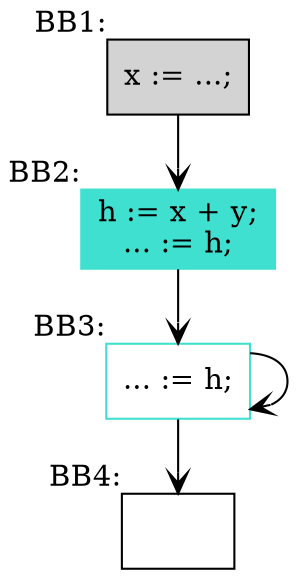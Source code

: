 digraph G {
	node[shape=box;];
	edge[arrowhead=open;];

	BB1 [label="x := ...;\n"; xlabel="BB1:"; style=filled;];
	BB2 [label="h := x + y;\n... := h;\n"; xlabel="BB2:"; color=Turquoise; style=filled;];
	BB3 [label="... := h;\n"; xlabel="BB3:"; color=Turquoise;];
	BB4 [label=""; xlabel="BB4:";];

	BB1->BB2;
	BB2->BB3;
	BB3->BB3;
	BB3->BB4;
}
